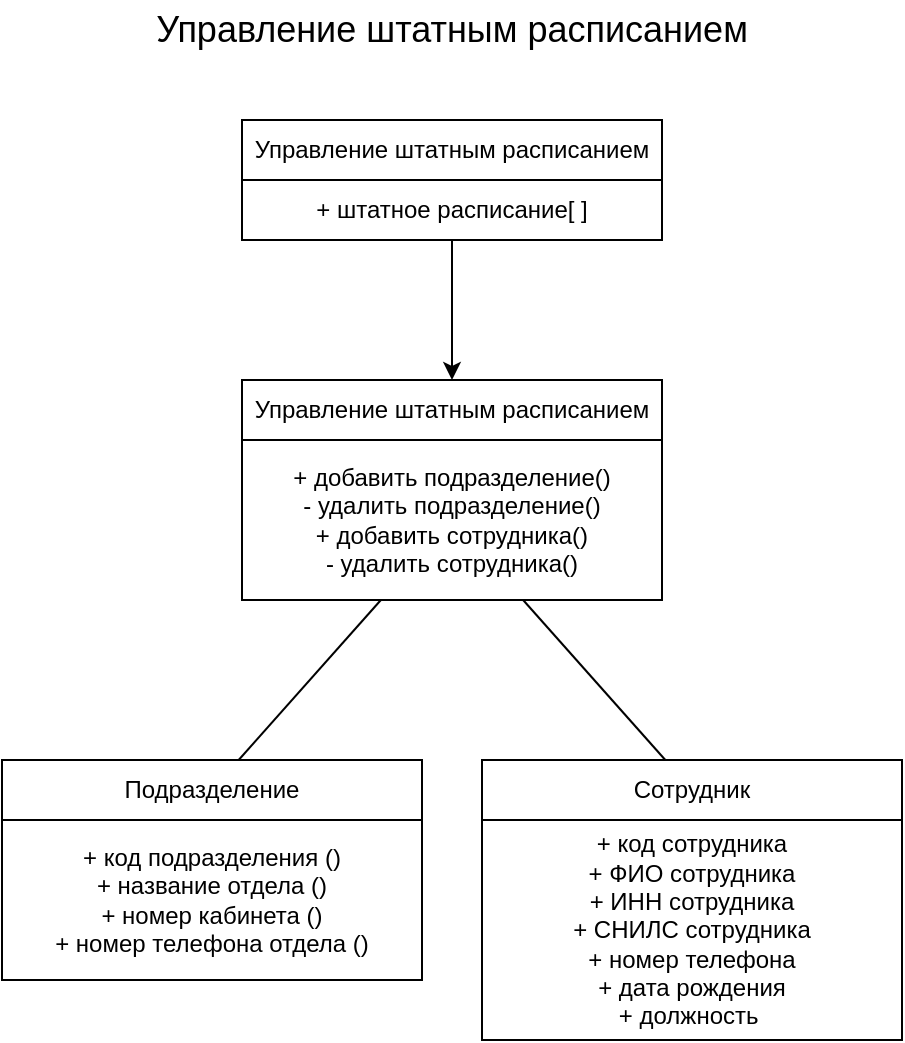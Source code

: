 <mxfile version="21.7.2" type="device">
  <diagram name="Страница — 1" id="-gvCqR_m1Cn3YIUTMfMe">
    <mxGraphModel dx="1393" dy="807" grid="1" gridSize="10" guides="1" tooltips="1" connect="1" arrows="1" fold="1" page="1" pageScale="1" pageWidth="827" pageHeight="1169" math="0" shadow="0">
      <root>
        <mxCell id="0" />
        <mxCell id="1" parent="0" />
        <mxCell id="o6oRUAEh9FtNtiVxMDpD-1" value="&lt;font style=&quot;font-size: 18px;&quot;&gt;Управление штатным расписанием&lt;/font&gt;" style="text;html=1;strokeColor=none;fillColor=none;align=center;verticalAlign=middle;whiteSpace=wrap;rounded=0;" vertex="1" parent="1">
          <mxGeometry x="590" y="370" width="310" height="30" as="geometry" />
        </mxCell>
        <mxCell id="o6oRUAEh9FtNtiVxMDpD-3" value="Управление штатным расписанием" style="rounded=0;whiteSpace=wrap;html=1;" vertex="1" parent="1">
          <mxGeometry x="640" y="560" width="210" height="30" as="geometry" />
        </mxCell>
        <mxCell id="o6oRUAEh9FtNtiVxMDpD-4" value="+ добавить подразделение()&lt;br&gt;- удалить подразделение()&lt;br&gt;+ добавить сотрудника()&lt;br&gt;- удалить сотрудника()" style="rounded=0;whiteSpace=wrap;html=1;" vertex="1" parent="1">
          <mxGeometry x="640" y="590" width="210" height="80" as="geometry" />
        </mxCell>
        <mxCell id="o6oRUAEh9FtNtiVxMDpD-5" value="Подразделение" style="rounded=0;whiteSpace=wrap;html=1;" vertex="1" parent="1">
          <mxGeometry x="520" y="750" width="210" height="30" as="geometry" />
        </mxCell>
        <mxCell id="o6oRUAEh9FtNtiVxMDpD-6" value="+ код подразделения ()&lt;br&gt;+ название отдела ()&lt;br&gt;+ номер кабинета ()&lt;br&gt;+ номер телефона отдела ()" style="rounded=0;whiteSpace=wrap;html=1;" vertex="1" parent="1">
          <mxGeometry x="520" y="780" width="210" height="80" as="geometry" />
        </mxCell>
        <mxCell id="o6oRUAEh9FtNtiVxMDpD-7" value="Сотрудник" style="rounded=0;whiteSpace=wrap;html=1;" vertex="1" parent="1">
          <mxGeometry x="760" y="750" width="210" height="30" as="geometry" />
        </mxCell>
        <mxCell id="o6oRUAEh9FtNtiVxMDpD-8" value="+ код сотрудника&lt;br&gt;+ ФИО сотрудника&lt;br&gt;+ ИНН сотрудника&lt;br&gt;+ СНИЛС сотрудника&lt;br&gt;+ номер телефона&lt;br&gt;+ дата рождения&lt;br&gt;+ должность&amp;nbsp;" style="rounded=0;whiteSpace=wrap;html=1;" vertex="1" parent="1">
          <mxGeometry x="760" y="780" width="210" height="110" as="geometry" />
        </mxCell>
        <mxCell id="o6oRUAEh9FtNtiVxMDpD-9" value="Управление штатным расписанием" style="rounded=0;whiteSpace=wrap;html=1;" vertex="1" parent="1">
          <mxGeometry x="640" y="430" width="210" height="30" as="geometry" />
        </mxCell>
        <mxCell id="o6oRUAEh9FtNtiVxMDpD-10" value="+ штатное расписание[ ]" style="rounded=0;whiteSpace=wrap;html=1;" vertex="1" parent="1">
          <mxGeometry x="640" y="460" width="210" height="30" as="geometry" />
        </mxCell>
        <mxCell id="o6oRUAEh9FtNtiVxMDpD-11" value="" style="endArrow=classic;html=1;rounded=0;" edge="1" parent="1" source="o6oRUAEh9FtNtiVxMDpD-10" target="o6oRUAEh9FtNtiVxMDpD-3">
          <mxGeometry width="50" height="50" relative="1" as="geometry">
            <mxPoint x="540" y="630" as="sourcePoint" />
            <mxPoint x="590" y="580" as="targetPoint" />
          </mxGeometry>
        </mxCell>
        <mxCell id="o6oRUAEh9FtNtiVxMDpD-12" value="" style="endArrow=none;html=1;rounded=0;" edge="1" parent="1" source="o6oRUAEh9FtNtiVxMDpD-5" target="o6oRUAEh9FtNtiVxMDpD-4">
          <mxGeometry width="50" height="50" relative="1" as="geometry">
            <mxPoint x="380" y="770" as="sourcePoint" />
            <mxPoint x="430" y="720" as="targetPoint" />
          </mxGeometry>
        </mxCell>
        <mxCell id="o6oRUAEh9FtNtiVxMDpD-13" value="" style="endArrow=none;html=1;rounded=0;" edge="1" parent="1" source="o6oRUAEh9FtNtiVxMDpD-7" target="o6oRUAEh9FtNtiVxMDpD-4">
          <mxGeometry width="50" height="50" relative="1" as="geometry">
            <mxPoint x="1020" y="700" as="sourcePoint" />
            <mxPoint x="1070" y="650" as="targetPoint" />
          </mxGeometry>
        </mxCell>
      </root>
    </mxGraphModel>
  </diagram>
</mxfile>
